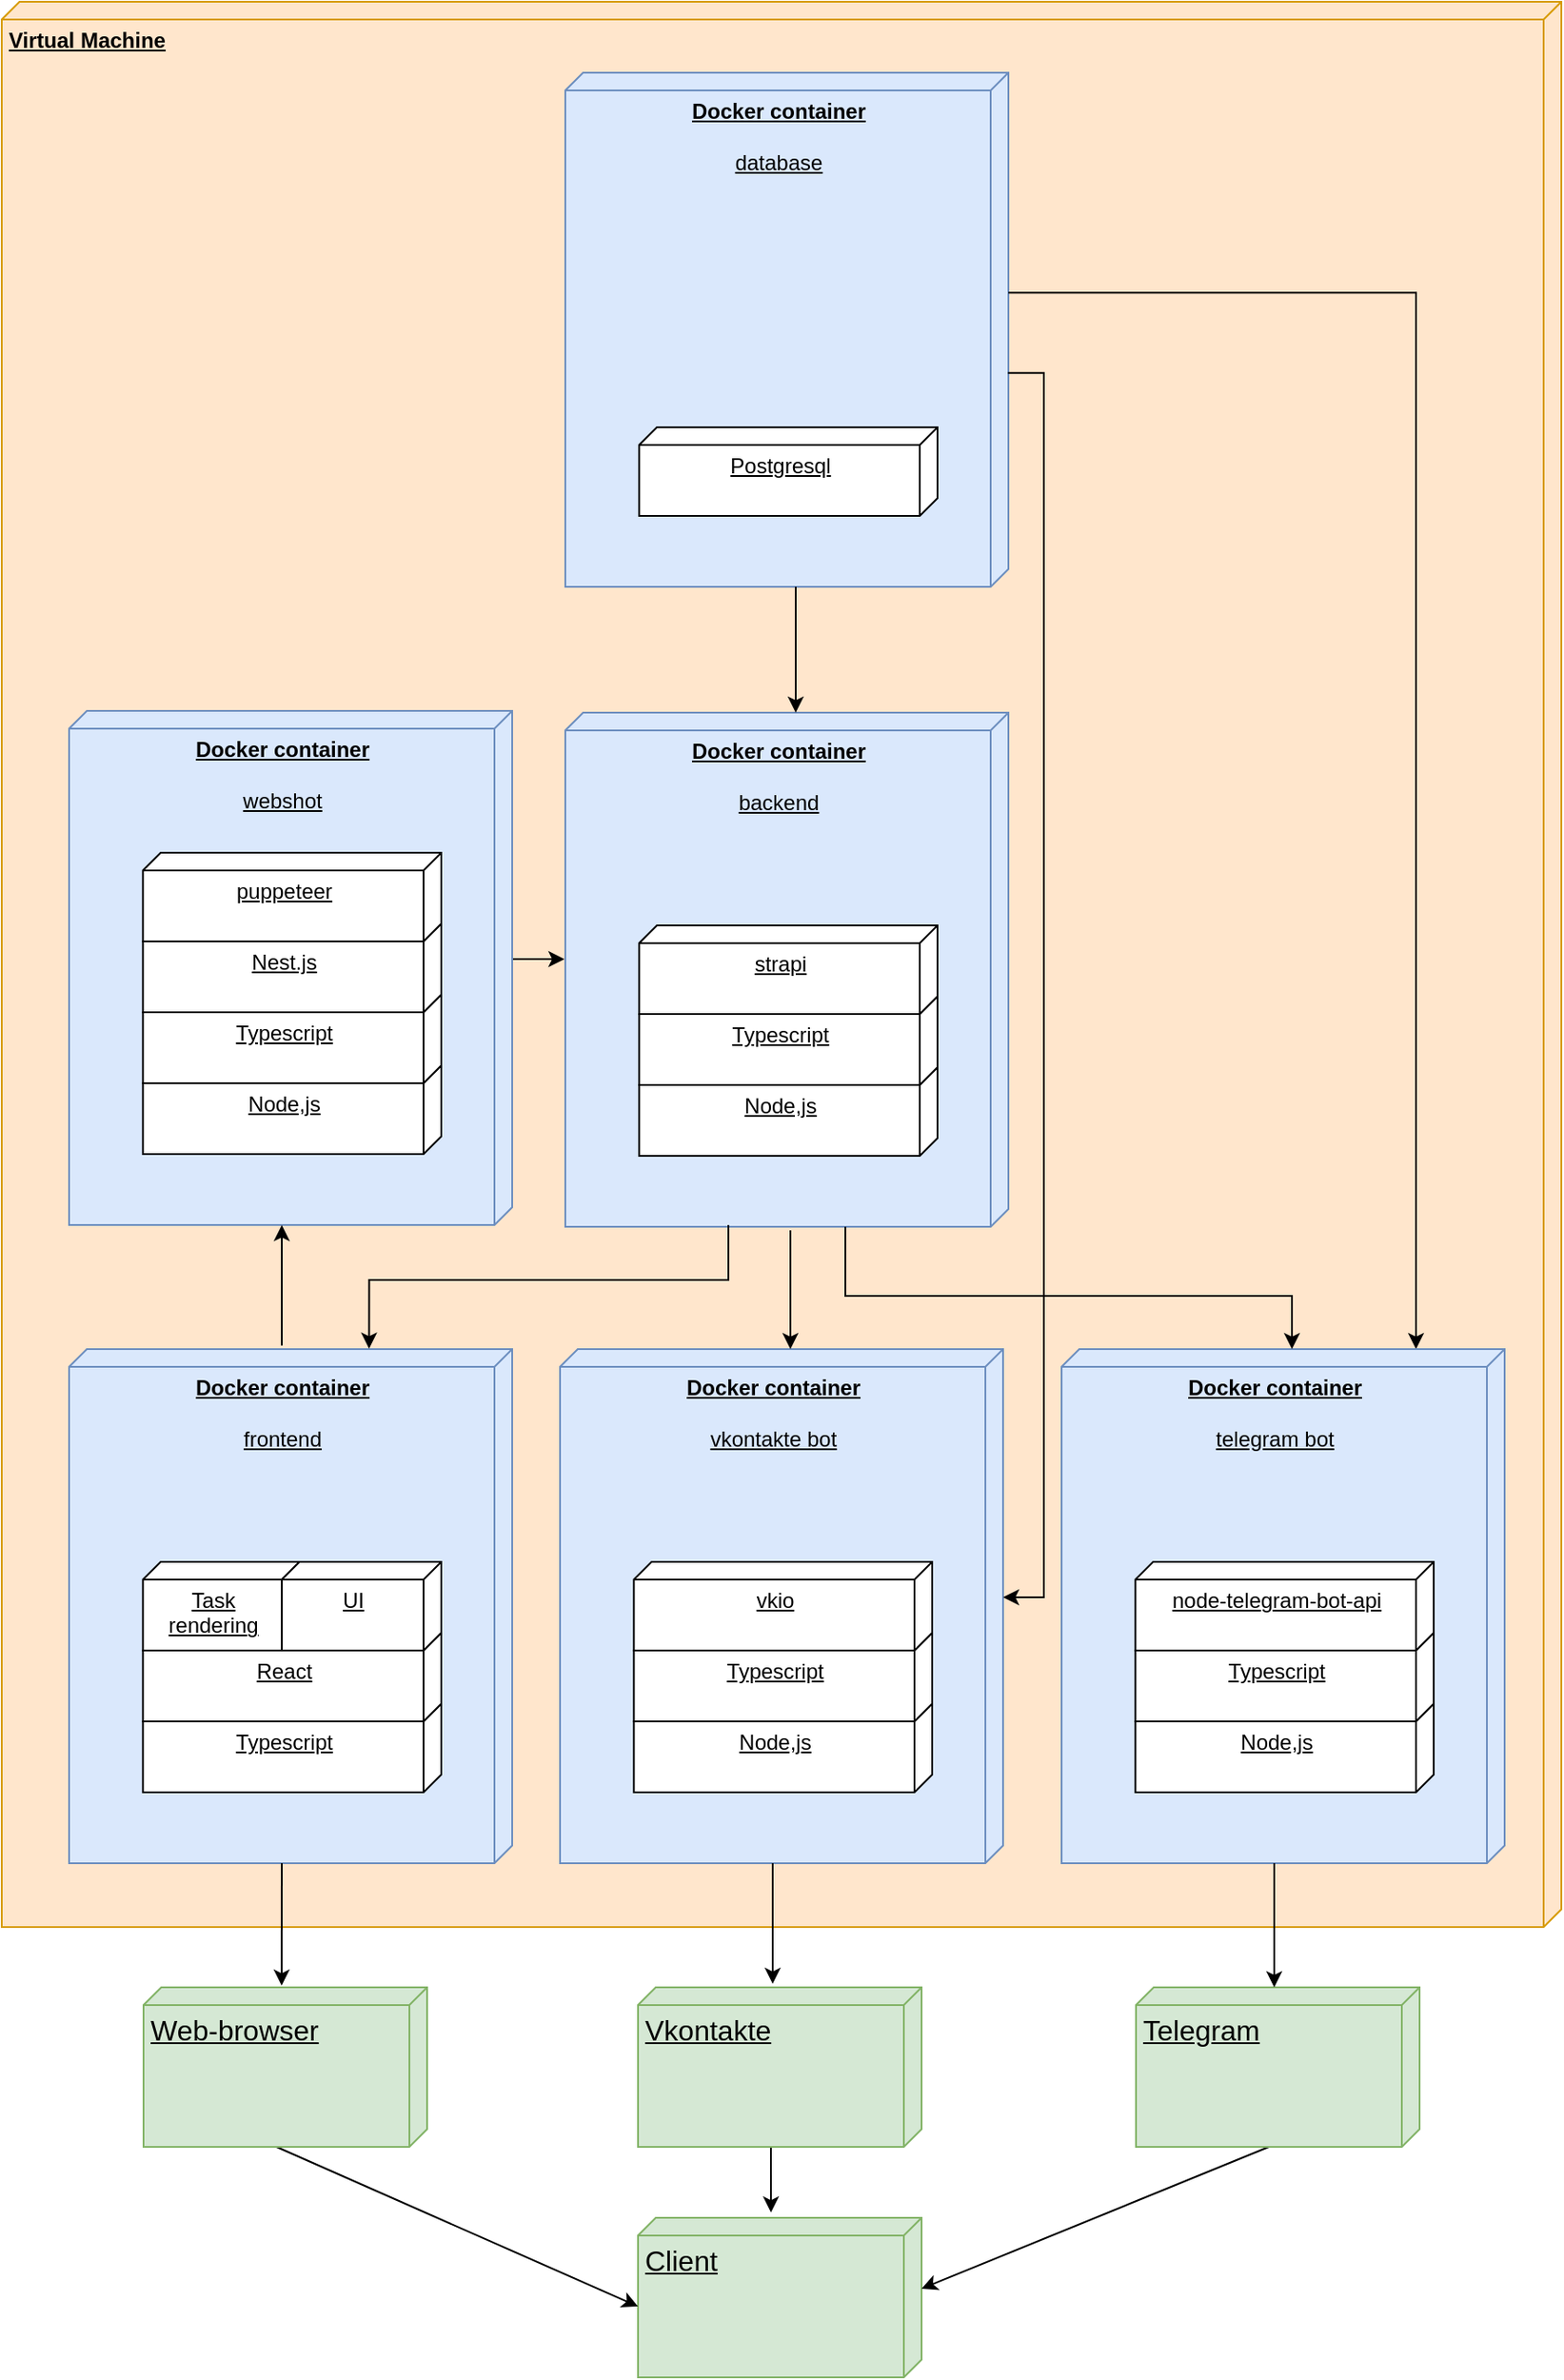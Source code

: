 <mxfile version="20.2.8" type="github">
  <diagram id="qdp0wClj4DK7X6VAinlJ" name="Page-1">
    <mxGraphModel dx="1977" dy="1317" grid="1" gridSize="10" guides="1" tooltips="1" connect="1" arrows="1" fold="1" page="1" pageScale="1" pageWidth="850" pageHeight="1100" math="0" shadow="0">
      <root>
        <mxCell id="0" />
        <mxCell id="1" parent="0" />
        <mxCell id="FODAeYh0XmRj7aYC-evt-33" value="" style="group" vertex="1" connectable="0" parent="1">
          <mxGeometry x="40" y="30" width="880" height="1086" as="geometry" />
        </mxCell>
        <mxCell id="FvaH8JaBpIbHw_S8jCiK-91" value="&lt;b&gt;Virtual Machine&lt;/b&gt;" style="verticalAlign=top;align=left;spacingTop=8;spacingLeft=2;spacingRight=12;shape=cube;size=10;direction=south;fontStyle=4;html=1;fillColor=#ffe6cc;strokeColor=#d79b00;rounded=0;" parent="FODAeYh0XmRj7aYC-evt-33" vertex="1">
          <mxGeometry width="880" height="1086" as="geometry" />
        </mxCell>
        <mxCell id="FvaH8JaBpIbHw_S8jCiK-53" value="" style="group;rounded=0;" parent="FODAeYh0XmRj7aYC-evt-33" vertex="1" connectable="0">
          <mxGeometry x="318" y="40" width="250" height="290" as="geometry" />
        </mxCell>
        <mxCell id="FvaH8JaBpIbHw_S8jCiK-54" value="&lt;div align=&quot;center&quot;&gt;&lt;b&gt;Docker container&lt;/b&gt;&lt;/div&gt;&lt;div&gt;&lt;br&gt;&lt;/div&gt;&lt;div&gt;database&lt;br&gt;&lt;/div&gt;" style="verticalAlign=top;align=center;spacingTop=8;spacingLeft=2;spacingRight=12;shape=cube;size=10;direction=south;fontStyle=4;html=1;container=0;fillColor=#dae8fc;strokeColor=#6c8ebf;rounded=0;" parent="FvaH8JaBpIbHw_S8jCiK-53" vertex="1">
          <mxGeometry width="250" height="290" as="geometry" />
        </mxCell>
        <mxCell id="FvaH8JaBpIbHw_S8jCiK-55" value="Postgresql" style="verticalAlign=top;align=center;spacingTop=8;spacingLeft=2;spacingRight=12;shape=cube;size=10;direction=south;fontStyle=4;html=1;container=0;rounded=0;" parent="FvaH8JaBpIbHw_S8jCiK-53" vertex="1">
          <mxGeometry x="41.67" y="200" width="168.33" height="50" as="geometry" />
        </mxCell>
        <mxCell id="FODAeYh0XmRj7aYC-evt-23" style="edgeStyle=orthogonalEdgeStyle;rounded=0;orthogonalLoop=1;jettySize=auto;html=1;entryX=0.428;entryY=0;entryDx=0;entryDy=0;entryPerimeter=0;exitX=0.428;exitY=0;exitDx=0;exitDy=0;exitPerimeter=0;" edge="1" parent="FvaH8JaBpIbHw_S8jCiK-53" source="FvaH8JaBpIbHw_S8jCiK-54">
          <mxGeometry relative="1" as="geometry">
            <mxPoint x="480" y="720" as="targetPoint" />
            <Array as="points">
              <mxPoint x="480" y="124" />
              <mxPoint x="480" y="720" />
            </Array>
          </mxGeometry>
        </mxCell>
        <mxCell id="FvaH8JaBpIbHw_S8jCiK-67" value="" style="group;rounded=0;" parent="FODAeYh0XmRj7aYC-evt-33" vertex="1" connectable="0">
          <mxGeometry x="598" y="760" width="250" height="290" as="geometry" />
        </mxCell>
        <mxCell id="FvaH8JaBpIbHw_S8jCiK-24" value="&lt;div align=&quot;center&quot;&gt;&lt;b&gt;Docker container&lt;/b&gt;&lt;/div&gt;&lt;div&gt;&lt;br&gt;&lt;/div&gt;&lt;div&gt;telegram bot&lt;br&gt;&lt;/div&gt;" style="verticalAlign=top;align=center;spacingTop=8;spacingLeft=2;spacingRight=12;shape=cube;size=10;direction=south;fontStyle=4;html=1;container=0;fillColor=#dae8fc;strokeColor=#6c8ebf;rounded=0;" parent="FvaH8JaBpIbHw_S8jCiK-67" vertex="1">
          <mxGeometry width="250" height="290" as="geometry" />
        </mxCell>
        <mxCell id="FvaH8JaBpIbHw_S8jCiK-25" value="&lt;div align=&quot;center&quot;&gt;Node,js&lt;/div&gt;" style="verticalAlign=top;align=center;spacingTop=8;spacingLeft=2;spacingRight=12;shape=cube;size=10;direction=south;fontStyle=4;html=1;container=0;rounded=0;" parent="FvaH8JaBpIbHw_S8jCiK-67" vertex="1">
          <mxGeometry x="41.67" y="200" width="168.33" height="50" as="geometry" />
        </mxCell>
        <mxCell id="FvaH8JaBpIbHw_S8jCiK-26" value="&lt;div align=&quot;center&quot;&gt;Typescript&lt;br&gt;&lt;/div&gt;" style="verticalAlign=top;align=center;spacingTop=8;spacingLeft=2;spacingRight=12;shape=cube;size=10;direction=south;fontStyle=4;html=1;container=0;rounded=0;" parent="FvaH8JaBpIbHw_S8jCiK-67" vertex="1">
          <mxGeometry x="41.67" y="160" width="168.33" height="50" as="geometry" />
        </mxCell>
        <mxCell id="FvaH8JaBpIbHw_S8jCiK-27" value="node-telegram-bot-api" style="verticalAlign=top;align=center;spacingTop=8;spacingLeft=2;spacingRight=12;shape=cube;size=10;direction=south;fontStyle=4;html=1;container=0;rounded=0;" parent="FvaH8JaBpIbHw_S8jCiK-67" vertex="1">
          <mxGeometry x="41.67" y="120" width="168.33" height="50" as="geometry" />
        </mxCell>
        <mxCell id="FvaH8JaBpIbHw_S8jCiK-73" value="" style="group;rounded=0;" parent="FODAeYh0XmRj7aYC-evt-33" vertex="1" connectable="0">
          <mxGeometry x="38" y="760" width="250" height="290" as="geometry" />
        </mxCell>
        <mxCell id="FvaH8JaBpIbHw_S8jCiK-74" value="&lt;div align=&quot;center&quot;&gt;&lt;b&gt;Docker container&lt;/b&gt;&lt;/div&gt;&lt;div&gt;&lt;br&gt;&lt;/div&gt;&lt;div&gt;frontend&lt;br&gt;&lt;/div&gt;" style="verticalAlign=top;align=center;spacingTop=8;spacingLeft=2;spacingRight=12;shape=cube;size=10;direction=south;fontStyle=4;html=1;fillColor=#dae8fc;strokeColor=#6c8ebf;rounded=0;" parent="FvaH8JaBpIbHw_S8jCiK-73" vertex="1">
          <mxGeometry width="250" height="290" as="geometry" />
        </mxCell>
        <mxCell id="FvaH8JaBpIbHw_S8jCiK-75" value="Typescript" style="verticalAlign=top;align=center;spacingTop=8;spacingLeft=2;spacingRight=12;shape=cube;size=10;direction=south;fontStyle=4;html=1;rounded=0;" parent="FvaH8JaBpIbHw_S8jCiK-73" vertex="1">
          <mxGeometry x="41.67" y="200" width="168.33" height="50" as="geometry" />
        </mxCell>
        <mxCell id="FvaH8JaBpIbHw_S8jCiK-76" value="React" style="verticalAlign=top;align=center;spacingTop=8;spacingLeft=2;spacingRight=12;shape=cube;size=10;direction=south;fontStyle=4;html=1;rounded=0;" parent="FvaH8JaBpIbHw_S8jCiK-73" vertex="1">
          <mxGeometry x="41.67" y="160" width="168.33" height="50" as="geometry" />
        </mxCell>
        <mxCell id="FODAeYh0XmRj7aYC-evt-1" value="Task&lt;br&gt;rendering" style="verticalAlign=top;align=center;spacingTop=8;spacingLeft=2;spacingRight=12;shape=cube;size=10;direction=south;fontStyle=4;html=1;rounded=0;" vertex="1" parent="FvaH8JaBpIbHw_S8jCiK-73">
          <mxGeometry x="41.67" y="120" width="88.33" height="50" as="geometry" />
        </mxCell>
        <mxCell id="FODAeYh0XmRj7aYC-evt-2" value="UI" style="verticalAlign=top;align=center;spacingTop=8;spacingLeft=2;spacingRight=12;shape=cube;size=10;direction=south;fontStyle=4;html=1;rounded=0;" vertex="1" parent="FvaH8JaBpIbHw_S8jCiK-73">
          <mxGeometry x="120" y="120" width="90" height="50" as="geometry" />
        </mxCell>
        <mxCell id="FODAeYh0XmRj7aYC-evt-11" value="" style="group;rounded=0;" vertex="1" connectable="0" parent="FODAeYh0XmRj7aYC-evt-33">
          <mxGeometry x="318" y="401" width="250" height="290" as="geometry" />
        </mxCell>
        <mxCell id="FvaH8JaBpIbHw_S8jCiK-60" value="&lt;div align=&quot;center&quot;&gt;&lt;b&gt;Docker container&lt;/b&gt;&lt;/div&gt;&lt;div&gt;&lt;br&gt;&lt;/div&gt;&lt;div&gt;backend&lt;br&gt;&lt;/div&gt;" style="verticalAlign=top;align=center;spacingTop=8;spacingLeft=2;spacingRight=12;shape=cube;size=10;direction=south;fontStyle=4;html=1;fillColor=#dae8fc;strokeColor=#6c8ebf;rounded=0;" parent="FODAeYh0XmRj7aYC-evt-11" vertex="1">
          <mxGeometry width="250" height="290" as="geometry" />
        </mxCell>
        <mxCell id="FvaH8JaBpIbHw_S8jCiK-61" value="&lt;div align=&quot;center&quot;&gt;Node,js&lt;/div&gt;" style="verticalAlign=top;align=center;spacingTop=8;spacingLeft=2;spacingRight=12;shape=cube;size=10;direction=south;fontStyle=4;html=1;rounded=0;" parent="FODAeYh0XmRj7aYC-evt-11" vertex="1">
          <mxGeometry x="41.67" y="200" width="168.33" height="50" as="geometry" />
        </mxCell>
        <mxCell id="FvaH8JaBpIbHw_S8jCiK-62" value="&lt;div align=&quot;center&quot;&gt;Typescript&lt;br&gt;&lt;/div&gt;" style="verticalAlign=top;align=center;spacingTop=8;spacingLeft=2;spacingRight=12;shape=cube;size=10;direction=south;fontStyle=4;html=1;rounded=0;" parent="FODAeYh0XmRj7aYC-evt-11" vertex="1">
          <mxGeometry x="41.67" y="160" width="168.33" height="50" as="geometry" />
        </mxCell>
        <mxCell id="FvaH8JaBpIbHw_S8jCiK-63" value="strapi" style="verticalAlign=top;align=center;spacingTop=8;spacingLeft=2;spacingRight=12;shape=cube;size=10;direction=south;fontStyle=4;html=1;rounded=0;" parent="FODAeYh0XmRj7aYC-evt-11" vertex="1">
          <mxGeometry x="41.67" y="120" width="168.33" height="50" as="geometry" />
        </mxCell>
        <mxCell id="FODAeYh0XmRj7aYC-evt-21" style="edgeStyle=orthogonalEdgeStyle;rounded=0;orthogonalLoop=1;jettySize=auto;html=1;exitX=0;exitY=0;exitDx=140;exitDy=0;exitPerimeter=0;entryX=0.481;entryY=1.002;entryDx=0;entryDy=0;entryPerimeter=0;" edge="1" parent="FODAeYh0XmRj7aYC-evt-33" source="FvaH8JaBpIbHw_S8jCiK-45" target="FvaH8JaBpIbHw_S8jCiK-60">
          <mxGeometry relative="1" as="geometry" />
        </mxCell>
        <mxCell id="FODAeYh0XmRj7aYC-evt-27" value="" style="group" vertex="1" connectable="0" parent="FODAeYh0XmRj7aYC-evt-33">
          <mxGeometry x="315" y="760" width="250" height="290" as="geometry" />
        </mxCell>
        <mxCell id="FvaH8JaBpIbHw_S8jCiK-40" value="&lt;div align=&quot;center&quot;&gt;&lt;b&gt;Docker container&lt;/b&gt;&lt;/div&gt;&lt;div&gt;&lt;br&gt;&lt;/div&gt;&lt;div&gt;vkontakte bot&lt;br&gt;&lt;/div&gt;" style="verticalAlign=top;align=center;spacingTop=8;spacingLeft=2;spacingRight=12;shape=cube;size=10;direction=south;fontStyle=4;html=1;fillColor=#dae8fc;strokeColor=#6c8ebf;rounded=0;sketch=0;" parent="FODAeYh0XmRj7aYC-evt-27" vertex="1">
          <mxGeometry width="250" height="290" as="geometry" />
        </mxCell>
        <mxCell id="FvaH8JaBpIbHw_S8jCiK-41" value="&lt;div align=&quot;center&quot;&gt;Node,js&lt;/div&gt;" style="verticalAlign=top;align=center;spacingTop=8;spacingLeft=2;spacingRight=12;shape=cube;size=10;direction=south;fontStyle=4;html=1;rounded=0;" parent="FODAeYh0XmRj7aYC-evt-27" vertex="1">
          <mxGeometry x="41.67" y="200" width="168.33" height="50" as="geometry" />
        </mxCell>
        <mxCell id="FvaH8JaBpIbHw_S8jCiK-42" value="&lt;div align=&quot;center&quot;&gt;Typescript&lt;br&gt;&lt;/div&gt;" style="verticalAlign=top;align=center;spacingTop=8;spacingLeft=2;spacingRight=12;shape=cube;size=10;direction=south;fontStyle=4;html=1;rounded=0;" parent="FODAeYh0XmRj7aYC-evt-27" vertex="1">
          <mxGeometry x="41.67" y="160" width="168.33" height="50" as="geometry" />
        </mxCell>
        <mxCell id="FvaH8JaBpIbHw_S8jCiK-43" value="vkio" style="verticalAlign=top;align=center;spacingTop=8;spacingLeft=2;spacingRight=12;shape=cube;size=10;direction=south;fontStyle=4;html=1;rounded=0;" parent="FODAeYh0XmRj7aYC-evt-27" vertex="1">
          <mxGeometry x="41.67" y="120" width="168.33" height="50" as="geometry" />
        </mxCell>
        <mxCell id="FODAeYh0XmRj7aYC-evt-29" value="" style="group" vertex="1" connectable="0" parent="FODAeYh0XmRj7aYC-evt-33">
          <mxGeometry x="38" y="400" width="250" height="290" as="geometry" />
        </mxCell>
        <mxCell id="FvaH8JaBpIbHw_S8jCiK-45" value="&lt;div align=&quot;center&quot;&gt;&lt;b&gt;Docker container&lt;/b&gt;&lt;/div&gt;&lt;div&gt;&lt;br&gt;&lt;/div&gt;&lt;div&gt;webshot&lt;br&gt;&lt;/div&gt;" style="verticalAlign=top;align=center;spacingTop=8;spacingLeft=2;spacingRight=12;shape=cube;size=10;direction=south;fontStyle=4;html=1;container=0;fillColor=#dae8fc;strokeColor=#6c8ebf;rounded=0;" parent="FODAeYh0XmRj7aYC-evt-29" vertex="1">
          <mxGeometry width="250" height="290" as="geometry" />
        </mxCell>
        <mxCell id="FvaH8JaBpIbHw_S8jCiK-46" value="&lt;div align=&quot;center&quot;&gt;Node,js&lt;/div&gt;" style="verticalAlign=top;align=center;spacingTop=8;spacingLeft=2;spacingRight=12;shape=cube;size=10;direction=south;fontStyle=4;html=1;container=0;rounded=0;" parent="FODAeYh0XmRj7aYC-evt-29" vertex="1">
          <mxGeometry x="41.67" y="200" width="168.33" height="50" as="geometry" />
        </mxCell>
        <mxCell id="FvaH8JaBpIbHw_S8jCiK-47" value="&lt;div align=&quot;center&quot;&gt;Typescript&lt;br&gt;&lt;/div&gt;" style="verticalAlign=top;align=center;spacingTop=8;spacingLeft=2;spacingRight=12;shape=cube;size=10;direction=south;fontStyle=4;html=1;container=0;rounded=0;" parent="FODAeYh0XmRj7aYC-evt-29" vertex="1">
          <mxGeometry x="41.67" y="160" width="168.33" height="50" as="geometry" />
        </mxCell>
        <mxCell id="FvaH8JaBpIbHw_S8jCiK-48" value="Nest.js" style="verticalAlign=top;align=center;spacingTop=8;spacingLeft=2;spacingRight=12;shape=cube;size=10;direction=south;fontStyle=4;html=1;container=0;rounded=0;" parent="FODAeYh0XmRj7aYC-evt-29" vertex="1">
          <mxGeometry x="41.67" y="120" width="168.33" height="50" as="geometry" />
        </mxCell>
        <mxCell id="FvaH8JaBpIbHw_S8jCiK-49" value="puppeteer" style="verticalAlign=top;align=center;spacingTop=8;spacingLeft=2;spacingRight=12;shape=cube;size=10;direction=south;fontStyle=4;html=1;container=0;rounded=0;" parent="FODAeYh0XmRj7aYC-evt-29" vertex="1">
          <mxGeometry x="41.67" y="80" width="168.33" height="50" as="geometry" />
        </mxCell>
        <mxCell id="FODAeYh0XmRj7aYC-evt-22" style="edgeStyle=orthogonalEdgeStyle;rounded=0;orthogonalLoop=1;jettySize=auto;html=1;exitX=1;exitY=0.48;exitDx=0;exitDy=0;exitPerimeter=0;entryX=0;entryY=0;entryDx=0;entryDy=120;entryPerimeter=0;" edge="1" parent="FODAeYh0XmRj7aYC-evt-33" source="FvaH8JaBpIbHw_S8jCiK-54" target="FvaH8JaBpIbHw_S8jCiK-60">
          <mxGeometry relative="1" as="geometry" />
        </mxCell>
        <mxCell id="FODAeYh0XmRj7aYC-evt-26" style="edgeStyle=orthogonalEdgeStyle;rounded=0;orthogonalLoop=1;jettySize=auto;html=1;exitX=0.584;exitY=0.001;exitDx=0;exitDy=0;exitPerimeter=0;entryX=0;entryY=0;entryDx=140;entryDy=0;entryPerimeter=0;" edge="1" parent="FODAeYh0XmRj7aYC-evt-33" source="FvaH8JaBpIbHw_S8jCiK-54" target="FvaH8JaBpIbHw_S8jCiK-40">
          <mxGeometry relative="1" as="geometry">
            <Array as="points">
              <mxPoint x="568" y="210" />
              <mxPoint x="588" y="210" />
              <mxPoint x="588" y="900" />
            </Array>
          </mxGeometry>
        </mxCell>
        <mxCell id="FODAeYh0XmRj7aYC-evt-16" style="edgeStyle=orthogonalEdgeStyle;rounded=0;orthogonalLoop=1;jettySize=auto;html=1;exitX=1;exitY=0.368;exitDx=0;exitDy=0;exitPerimeter=0;entryX=0;entryY=0;entryDx=0;entryDy=120;entryPerimeter=0;" edge="1" parent="FODAeYh0XmRj7aYC-evt-33" source="FvaH8JaBpIbHw_S8jCiK-60" target="FvaH8JaBpIbHw_S8jCiK-24">
          <mxGeometry relative="1" as="geometry">
            <Array as="points">
              <mxPoint x="476" y="730" />
              <mxPoint x="728" y="730" />
            </Array>
          </mxGeometry>
        </mxCell>
        <mxCell id="FODAeYh0XmRj7aYC-evt-14" style="edgeStyle=orthogonalEdgeStyle;rounded=0;orthogonalLoop=1;jettySize=auto;html=1;exitX=1.007;exitY=0.492;exitDx=0;exitDy=0;exitPerimeter=0;entryX=0;entryY=0;entryDx=0;entryDy=120;entryPerimeter=0;" edge="1" parent="FODAeYh0XmRj7aYC-evt-33" source="FvaH8JaBpIbHw_S8jCiK-60" target="FvaH8JaBpIbHw_S8jCiK-40">
          <mxGeometry relative="1" as="geometry" />
        </mxCell>
        <mxCell id="FODAeYh0XmRj7aYC-evt-6" style="edgeStyle=orthogonalEdgeStyle;rounded=0;orthogonalLoop=1;jettySize=auto;html=1;exitX=-0.007;exitY=0.52;exitDx=0;exitDy=0;exitPerimeter=0;entryX=0;entryY=0;entryDx=290;entryDy=130;entryPerimeter=0;" edge="1" parent="FODAeYh0XmRj7aYC-evt-33" source="FvaH8JaBpIbHw_S8jCiK-74" target="FvaH8JaBpIbHw_S8jCiK-45">
          <mxGeometry relative="1" as="geometry" />
        </mxCell>
        <mxCell id="FODAeYh0XmRj7aYC-evt-36" style="edgeStyle=orthogonalEdgeStyle;orthogonalLoop=1;jettySize=auto;html=1;entryX=-0.001;entryY=0.323;entryDx=0;entryDy=0;entryPerimeter=0;fontSize=12;endArrow=classic;startSize=6;endSize=6;rounded=0;endFill=1;" edge="1" parent="FODAeYh0XmRj7aYC-evt-33" target="FvaH8JaBpIbHw_S8jCiK-74">
          <mxGeometry relative="1" as="geometry">
            <mxPoint x="410" y="690" as="sourcePoint" />
            <Array as="points">
              <mxPoint x="410" y="721" />
              <mxPoint x="207" y="721" />
            </Array>
          </mxGeometry>
        </mxCell>
        <mxCell id="FODAeYh0XmRj7aYC-evt-34" value="Client" style="verticalAlign=top;align=left;spacingTop=8;spacingLeft=2;spacingRight=12;shape=cube;size=10;direction=south;fontStyle=4;html=1;sketch=0;strokeColor=#82b366;fontSize=16;fillColor=#d5e8d4;" vertex="1" parent="1">
          <mxGeometry x="399" y="1280" width="160" height="90" as="geometry" />
        </mxCell>
        <mxCell id="FODAeYh0XmRj7aYC-evt-52" style="edgeStyle=none;orthogonalLoop=1;jettySize=auto;html=1;exitX=0;exitY=0;exitDx=90;exitDy=85;exitPerimeter=0;entryX=0;entryY=0;entryDx=50;entryDy=160;entryPerimeter=0;fontSize=12;endArrow=classic;endFill=1;startSize=6;endSize=6;" edge="1" parent="1" source="FODAeYh0XmRj7aYC-evt-43" target="FODAeYh0XmRj7aYC-evt-34">
          <mxGeometry relative="1" as="geometry" />
        </mxCell>
        <mxCell id="FODAeYh0XmRj7aYC-evt-43" value="Web-browser" style="verticalAlign=top;align=left;spacingTop=8;spacingLeft=2;spacingRight=12;shape=cube;size=10;direction=south;fontStyle=4;html=1;sketch=0;strokeColor=#82b366;fontSize=16;fillColor=#d5e8d4;" vertex="1" parent="1">
          <mxGeometry x="120" y="1150" width="160" height="90" as="geometry" />
        </mxCell>
        <mxCell id="FODAeYh0XmRj7aYC-evt-50" style="edgeStyle=none;orthogonalLoop=1;jettySize=auto;html=1;exitX=0;exitY=0;exitDx=90;exitDy=85;exitPerimeter=0;entryX=-0.033;entryY=0.531;entryDx=0;entryDy=0;entryPerimeter=0;fontSize=12;endArrow=classic;endFill=1;startSize=6;endSize=6;" edge="1" parent="1" source="FODAeYh0XmRj7aYC-evt-44" target="FODAeYh0XmRj7aYC-evt-34">
          <mxGeometry relative="1" as="geometry" />
        </mxCell>
        <mxCell id="FODAeYh0XmRj7aYC-evt-44" value="Vkontakte" style="verticalAlign=top;align=left;spacingTop=8;spacingLeft=2;spacingRight=12;shape=cube;size=10;direction=south;fontStyle=4;html=1;sketch=0;strokeColor=#82b366;fontSize=16;fillColor=#d5e8d4;" vertex="1" parent="1">
          <mxGeometry x="399" y="1150" width="160" height="90" as="geometry" />
        </mxCell>
        <mxCell id="FODAeYh0XmRj7aYC-evt-51" style="edgeStyle=none;orthogonalLoop=1;jettySize=auto;html=1;exitX=0;exitY=0;exitDx=90;exitDy=85;exitPerimeter=0;entryX=0;entryY=0;entryDx=40;entryDy=0;entryPerimeter=0;fontSize=12;endArrow=classic;endFill=1;startSize=6;endSize=6;" edge="1" parent="1" source="FODAeYh0XmRj7aYC-evt-45" target="FODAeYh0XmRj7aYC-evt-34">
          <mxGeometry relative="1" as="geometry" />
        </mxCell>
        <mxCell id="FODAeYh0XmRj7aYC-evt-45" value="Telegram" style="verticalAlign=top;align=left;spacingTop=8;spacingLeft=2;spacingRight=12;shape=cube;size=10;direction=south;fontStyle=4;html=1;sketch=0;strokeColor=#82b366;fontSize=16;fillColor=#d5e8d4;" vertex="1" parent="1">
          <mxGeometry x="680" y="1150" width="160" height="90" as="geometry" />
        </mxCell>
        <mxCell id="FODAeYh0XmRj7aYC-evt-47" style="edgeStyle=none;orthogonalLoop=1;jettySize=auto;html=1;exitX=0;exitY=0;exitDx=290;exitDy=130;exitPerimeter=0;entryX=-0.011;entryY=0.513;entryDx=0;entryDy=0;entryPerimeter=0;fontSize=12;endArrow=classic;endFill=1;startSize=6;endSize=6;" edge="1" parent="1" source="FvaH8JaBpIbHw_S8jCiK-74" target="FODAeYh0XmRj7aYC-evt-43">
          <mxGeometry relative="1" as="geometry" />
        </mxCell>
        <mxCell id="FODAeYh0XmRj7aYC-evt-48" style="edgeStyle=none;orthogonalLoop=1;jettySize=auto;html=1;exitX=0;exitY=0;exitDx=290;exitDy=130;exitPerimeter=0;entryX=-0.022;entryY=0.525;entryDx=0;entryDy=0;entryPerimeter=0;fontSize=12;endArrow=classic;endFill=1;startSize=6;endSize=6;" edge="1" parent="1" source="FvaH8JaBpIbHw_S8jCiK-40" target="FODAeYh0XmRj7aYC-evt-44">
          <mxGeometry relative="1" as="geometry" />
        </mxCell>
        <mxCell id="FODAeYh0XmRj7aYC-evt-49" style="edgeStyle=none;orthogonalLoop=1;jettySize=auto;html=1;exitX=0;exitY=0;exitDx=290;exitDy=130;exitPerimeter=0;fontSize=12;endArrow=classic;endFill=1;startSize=6;endSize=6;" edge="1" parent="1" source="FvaH8JaBpIbHw_S8jCiK-24">
          <mxGeometry relative="1" as="geometry">
            <mxPoint x="758" y="1150" as="targetPoint" />
          </mxGeometry>
        </mxCell>
      </root>
    </mxGraphModel>
  </diagram>
</mxfile>
